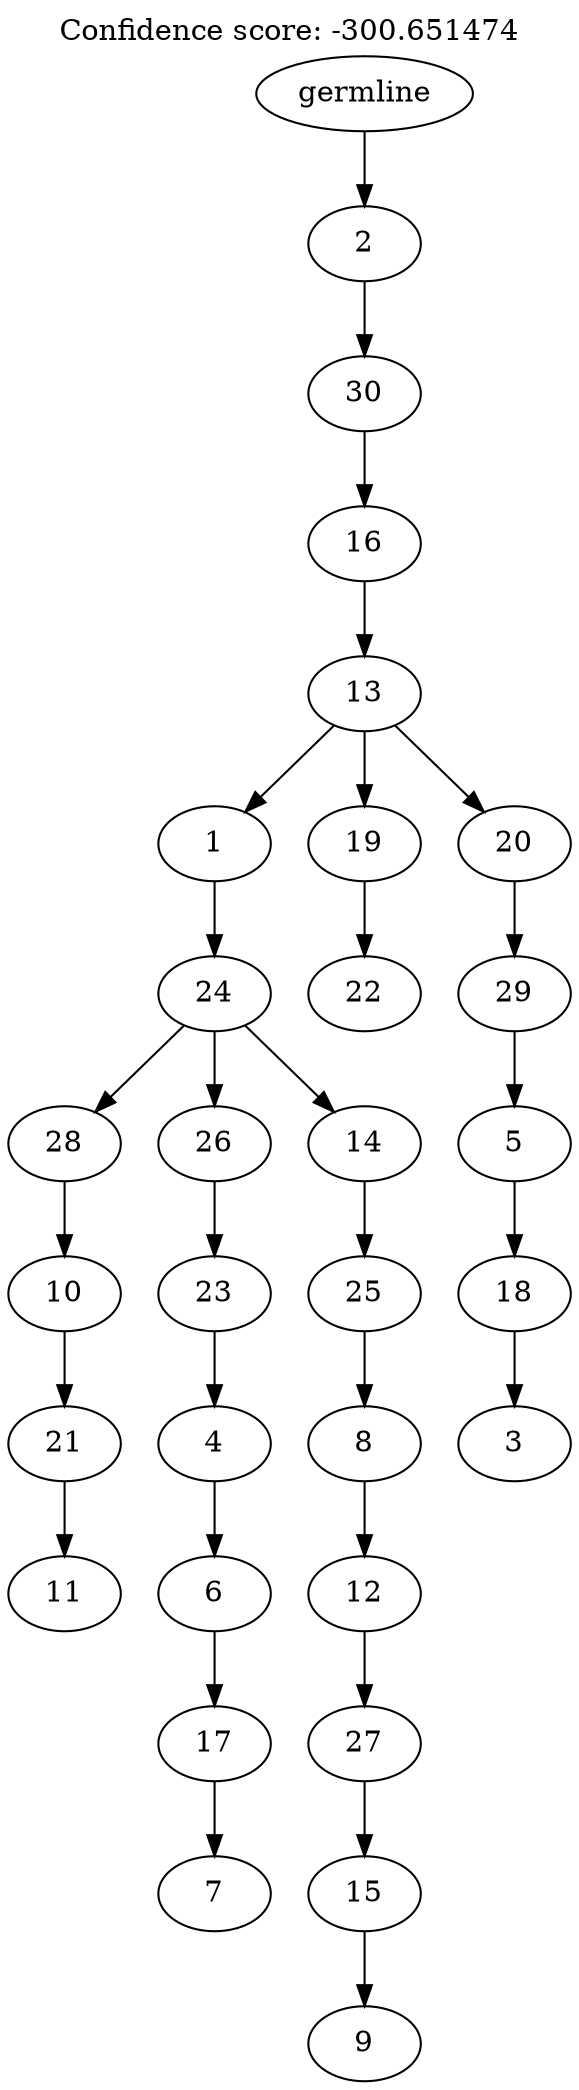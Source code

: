 digraph g {
	"29" -> "30";
	"30" [label="11"];
	"28" -> "29";
	"29" [label="21"];
	"27" -> "28";
	"28" [label="10"];
	"25" -> "26";
	"26" [label="7"];
	"24" -> "25";
	"25" [label="17"];
	"23" -> "24";
	"24" [label="6"];
	"22" -> "23";
	"23" [label="4"];
	"21" -> "22";
	"22" [label="23"];
	"19" -> "20";
	"20" [label="9"];
	"18" -> "19";
	"19" [label="15"];
	"17" -> "18";
	"18" [label="27"];
	"16" -> "17";
	"17" [label="12"];
	"15" -> "16";
	"16" [label="8"];
	"14" -> "15";
	"15" [label="25"];
	"13" -> "14";
	"14" [label="14"];
	"13" -> "21";
	"21" [label="26"];
	"13" -> "27";
	"27" [label="28"];
	"12" -> "13";
	"13" [label="24"];
	"10" -> "11";
	"11" [label="22"];
	"8" -> "9";
	"9" [label="3"];
	"7" -> "8";
	"8" [label="18"];
	"6" -> "7";
	"7" [label="5"];
	"5" -> "6";
	"6" [label="29"];
	"4" -> "5";
	"5" [label="20"];
	"4" -> "10";
	"10" [label="19"];
	"4" -> "12";
	"12" [label="1"];
	"3" -> "4";
	"4" [label="13"];
	"2" -> "3";
	"3" [label="16"];
	"1" -> "2";
	"2" [label="30"];
	"0" -> "1";
	"1" [label="2"];
	"0" [label="germline"];
	labelloc="t";
	label="Confidence score: -300.651474";
}
